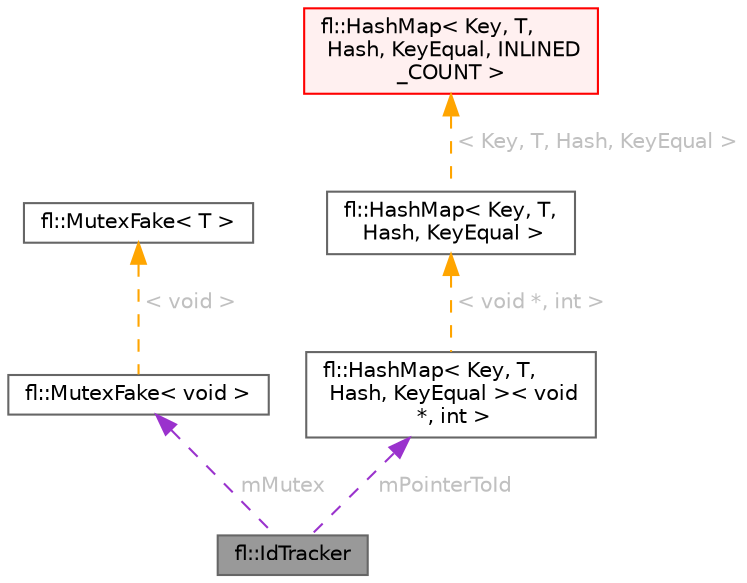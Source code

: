 digraph "fl::IdTracker"
{
 // INTERACTIVE_SVG=YES
 // LATEX_PDF_SIZE
  bgcolor="transparent";
  edge [fontname=Helvetica,fontsize=10,labelfontname=Helvetica,labelfontsize=10];
  node [fontname=Helvetica,fontsize=10,shape=box,height=0.2,width=0.4];
  Node1 [id="Node000001",label="fl::IdTracker",height=0.2,width=0.4,color="gray40", fillcolor="grey60", style="filled", fontcolor="black",tooltip="Thread-safe ID tracker that maps void* pointers to unique integer IDs."];
  Node2 -> Node1 [id="edge1_Node000001_Node000002",dir="back",color="darkorchid3",style="dashed",tooltip=" ",label=" mMutex",fontcolor="grey" ];
  Node2 [id="Node000002",label="fl::MutexFake\< void \>",height=0.2,width=0.4,color="gray40", fillcolor="white", style="filled",URL="$df/d98/classfl_1_1_mutex_fake.html",tooltip=" "];
  Node3 -> Node2 [id="edge2_Node000002_Node000003",dir="back",color="orange",style="dashed",tooltip=" ",label=" \< void \>",fontcolor="grey" ];
  Node3 [id="Node000003",label="fl::MutexFake\< T \>",height=0.2,width=0.4,color="gray40", fillcolor="white", style="filled",URL="$df/d98/classfl_1_1_mutex_fake.html",tooltip=" "];
  Node4 -> Node1 [id="edge3_Node000001_Node000004",dir="back",color="darkorchid3",style="dashed",tooltip=" ",label=" mPointerToId",fontcolor="grey" ];
  Node4 [id="Node000004",label="fl::HashMap\< Key, T,\l Hash, KeyEqual \>\< void\l *, int \>",height=0.2,width=0.4,color="gray40", fillcolor="white", style="filled",URL="$dc/de6/classfl_1_1_hash_map.html",tooltip=" "];
  Node5 -> Node4 [id="edge4_Node000004_Node000005",dir="back",color="orange",style="dashed",tooltip=" ",label=" \< void *, int \>",fontcolor="grey" ];
  Node5 [id="Node000005",label="fl::HashMap\< Key, T,\l Hash, KeyEqual \>",height=0.2,width=0.4,color="gray40", fillcolor="white", style="filled",URL="$dc/de6/classfl_1_1_hash_map.html",tooltip=" "];
  Node6 -> Node5 [id="edge5_Node000005_Node000006",dir="back",color="orange",style="dashed",tooltip=" ",label=" \< Key, T, Hash, KeyEqual \>",fontcolor="grey" ];
  Node6 [id="Node000006",label="fl::HashMap\< Key, T,\l Hash, KeyEqual, INLINED\l_COUNT \>",height=0.2,width=0.4,color="red", fillcolor="#FFF0F0", style="filled",URL="$dc/de6/classfl_1_1_hash_map.html",tooltip=" "];
}
